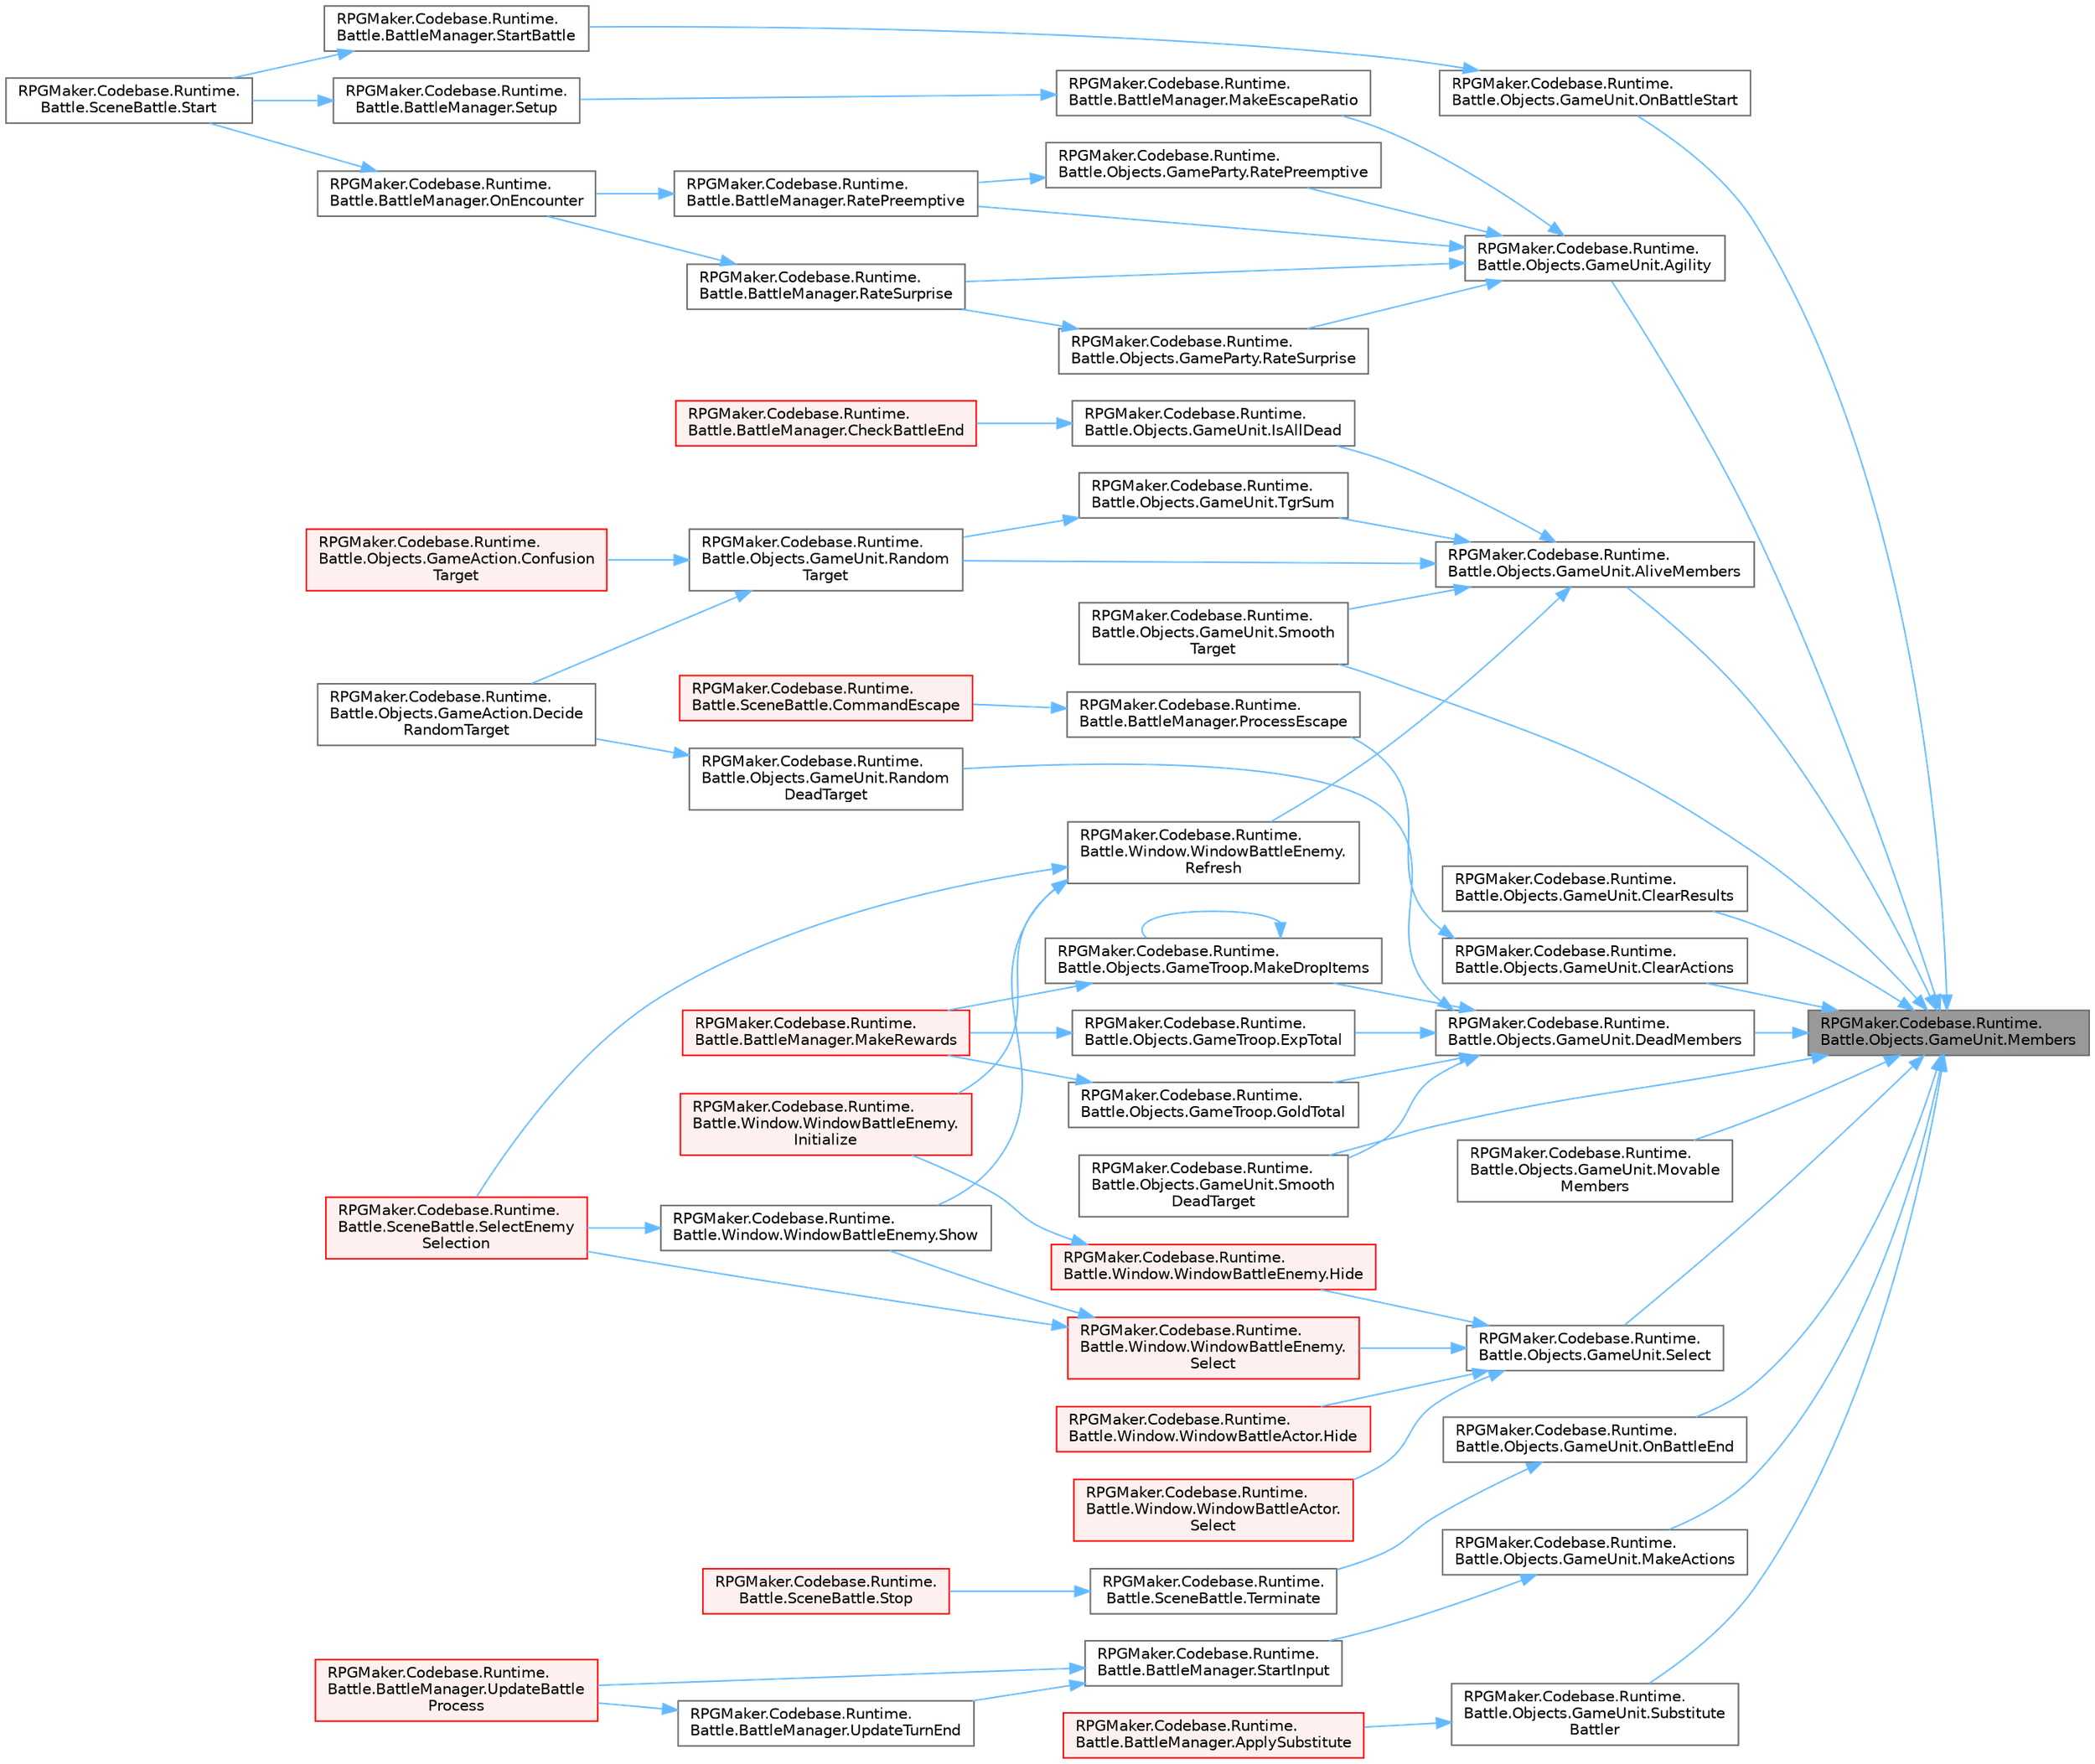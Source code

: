 digraph "RPGMaker.Codebase.Runtime.Battle.Objects.GameUnit.Members"
{
 // LATEX_PDF_SIZE
  bgcolor="transparent";
  edge [fontname=Helvetica,fontsize=10,labelfontname=Helvetica,labelfontsize=10];
  node [fontname=Helvetica,fontsize=10,shape=box,height=0.2,width=0.4];
  rankdir="RL";
  Node1 [id="Node000001",label="RPGMaker.Codebase.Runtime.\lBattle.Objects.GameUnit.Members",height=0.2,width=0.4,color="gray40", fillcolor="grey60", style="filled", fontcolor="black",tooltip="戦闘中のバトラー生死問わず全て配列で返す"];
  Node1 -> Node2 [id="edge1_Node000001_Node000002",dir="back",color="steelblue1",style="solid",tooltip=" "];
  Node2 [id="Node000002",label="RPGMaker.Codebase.Runtime.\lBattle.Objects.GameUnit.Agility",height=0.2,width=0.4,color="grey40", fillcolor="white", style="filled",URL="$d5/dd1/class_r_p_g_maker_1_1_codebase_1_1_runtime_1_1_battle_1_1_objects_1_1_game_unit.html#acdee1d170ae205cd1c2a912a0e1fb725",tooltip="ユニットの素早さを返す"];
  Node2 -> Node3 [id="edge2_Node000002_Node000003",dir="back",color="steelblue1",style="solid",tooltip=" "];
  Node3 [id="Node000003",label="RPGMaker.Codebase.Runtime.\lBattle.BattleManager.MakeEscapeRatio",height=0.2,width=0.4,color="grey40", fillcolor="white", style="filled",URL="$d3/d0c/class_r_p_g_maker_1_1_codebase_1_1_runtime_1_1_battle_1_1_battle_manager.html#a05346d8c89aa655a48f679944ed758be",tooltip="逃走確率を設定"];
  Node3 -> Node4 [id="edge3_Node000003_Node000004",dir="back",color="steelblue1",style="solid",tooltip=" "];
  Node4 [id="Node000004",label="RPGMaker.Codebase.Runtime.\lBattle.BattleManager.Setup",height=0.2,width=0.4,color="grey40", fillcolor="white", style="filled",URL="$d3/d0c/class_r_p_g_maker_1_1_codebase_1_1_runtime_1_1_battle_1_1_battle_manager.html#a1213689395979fc94c7836ffcf86c418",tooltip="戦闘の設定"];
  Node4 -> Node5 [id="edge4_Node000004_Node000005",dir="back",color="steelblue1",style="solid",tooltip=" "];
  Node5 [id="Node000005",label="RPGMaker.Codebase.Runtime.\lBattle.SceneBattle.Start",height=0.2,width=0.4,color="grey40", fillcolor="white", style="filled",URL="$dd/d83/class_r_p_g_maker_1_1_codebase_1_1_runtime_1_1_battle_1_1_scene_battle.html#a52668ac9e236a1452c2290bae1331f7d",tooltip="シーンの開始"];
  Node2 -> Node6 [id="edge5_Node000002_Node000006",dir="back",color="steelblue1",style="solid",tooltip=" "];
  Node6 [id="Node000006",label="RPGMaker.Codebase.Runtime.\lBattle.BattleManager.RatePreemptive",height=0.2,width=0.4,color="grey40", fillcolor="white", style="filled",URL="$d3/d0c/class_r_p_g_maker_1_1_codebase_1_1_runtime_1_1_battle_1_1_battle_manager.html#aff904588b2f53dacee560d411d8c2bae",tooltip="先制攻撃の確率"];
  Node6 -> Node7 [id="edge6_Node000006_Node000007",dir="back",color="steelblue1",style="solid",tooltip=" "];
  Node7 [id="Node000007",label="RPGMaker.Codebase.Runtime.\lBattle.BattleManager.OnEncounter",height=0.2,width=0.4,color="grey40", fillcolor="white", style="filled",URL="$d3/d0c/class_r_p_g_maker_1_1_codebase_1_1_runtime_1_1_battle_1_1_battle_manager.html#a564face1a273cab01a7a6bcd230f90e7",tooltip="エンカウント時に呼ばれるハンドラ。 [先制攻撃][不意打ち]の判定"];
  Node7 -> Node5 [id="edge7_Node000007_Node000005",dir="back",color="steelblue1",style="solid",tooltip=" "];
  Node2 -> Node8 [id="edge8_Node000002_Node000008",dir="back",color="steelblue1",style="solid",tooltip=" "];
  Node8 [id="Node000008",label="RPGMaker.Codebase.Runtime.\lBattle.Objects.GameParty.RatePreemptive",height=0.2,width=0.4,color="grey40", fillcolor="white", style="filled",URL="$d7/db3/class_r_p_g_maker_1_1_codebase_1_1_runtime_1_1_battle_1_1_objects_1_1_game_party.html#a844d7a0b629840cb6d39d220ca13369e",tooltip="指定敵素早さに対して先制攻撃の確率を返す"];
  Node8 -> Node6 [id="edge9_Node000008_Node000006",dir="back",color="steelblue1",style="solid",tooltip=" "];
  Node2 -> Node9 [id="edge10_Node000002_Node000009",dir="back",color="steelblue1",style="solid",tooltip=" "];
  Node9 [id="Node000009",label="RPGMaker.Codebase.Runtime.\lBattle.BattleManager.RateSurprise",height=0.2,width=0.4,color="grey40", fillcolor="white", style="filled",URL="$d3/d0c/class_r_p_g_maker_1_1_codebase_1_1_runtime_1_1_battle_1_1_battle_manager.html#a26bfcb90cef371dec60ee116bba7eaf7",tooltip="不意打ちの確率"];
  Node9 -> Node7 [id="edge11_Node000009_Node000007",dir="back",color="steelblue1",style="solid",tooltip=" "];
  Node2 -> Node10 [id="edge12_Node000002_Node000010",dir="back",color="steelblue1",style="solid",tooltip=" "];
  Node10 [id="Node000010",label="RPGMaker.Codebase.Runtime.\lBattle.Objects.GameParty.RateSurprise",height=0.2,width=0.4,color="grey40", fillcolor="white", style="filled",URL="$d7/db3/class_r_p_g_maker_1_1_codebase_1_1_runtime_1_1_battle_1_1_objects_1_1_game_party.html#a994fbeaa57b23151cf358f3322aa5da3",tooltip="指定敵素早さに対して不意打ちの確率を返す"];
  Node10 -> Node9 [id="edge13_Node000010_Node000009",dir="back",color="steelblue1",style="solid",tooltip=" "];
  Node1 -> Node11 [id="edge14_Node000001_Node000011",dir="back",color="steelblue1",style="solid",tooltip=" "];
  Node11 [id="Node000011",label="RPGMaker.Codebase.Runtime.\lBattle.Objects.GameUnit.AliveMembers",height=0.2,width=0.4,color="grey40", fillcolor="white", style="filled",URL="$d5/dd1/class_r_p_g_maker_1_1_codebase_1_1_runtime_1_1_battle_1_1_objects_1_1_game_unit.html#a99688263aa8ddd44650be52e147f9f7a",tooltip="生存しているバトラーを配列で返す"];
  Node11 -> Node12 [id="edge15_Node000011_Node000012",dir="back",color="steelblue1",style="solid",tooltip=" "];
  Node12 [id="Node000012",label="RPGMaker.Codebase.Runtime.\lBattle.Objects.GameUnit.IsAllDead",height=0.2,width=0.4,color="grey40", fillcolor="white", style="filled",URL="$d5/dd1/class_r_p_g_maker_1_1_codebase_1_1_runtime_1_1_battle_1_1_objects_1_1_game_unit.html#a6e3c10804a290d1e8c97c9c648f5a267",tooltip="全バトラーが死亡したか"];
  Node12 -> Node13 [id="edge16_Node000012_Node000013",dir="back",color="steelblue1",style="solid",tooltip=" "];
  Node13 [id="Node000013",label="RPGMaker.Codebase.Runtime.\lBattle.BattleManager.CheckBattleEnd",height=0.2,width=0.4,color="red", fillcolor="#FFF0F0", style="filled",URL="$d3/d0c/class_r_p_g_maker_1_1_codebase_1_1_runtime_1_1_battle_1_1_battle_manager.html#ae5cd0667f987a8cb66a47a7f138e50b9",tooltip="味方か敵が全滅しているなど戦闘終了状態なら終了し、終了を実行したか返す"];
  Node11 -> Node20 [id="edge17_Node000011_Node000020",dir="back",color="steelblue1",style="solid",tooltip=" "];
  Node20 [id="Node000020",label="RPGMaker.Codebase.Runtime.\lBattle.Objects.GameUnit.Random\lTarget",height=0.2,width=0.4,color="grey40", fillcolor="white", style="filled",URL="$d5/dd1/class_r_p_g_maker_1_1_codebase_1_1_runtime_1_1_battle_1_1_objects_1_1_game_unit.html#a99dea491d2f719297bf73716fa26c701",tooltip="含まれるバトラーからランダムに1体を返す"];
  Node20 -> Node21 [id="edge18_Node000020_Node000021",dir="back",color="steelblue1",style="solid",tooltip=" "];
  Node21 [id="Node000021",label="RPGMaker.Codebase.Runtime.\lBattle.Objects.GameAction.Confusion\lTarget",height=0.2,width=0.4,color="red", fillcolor="#FFF0F0", style="filled",URL="$db/d00/class_r_p_g_maker_1_1_codebase_1_1_runtime_1_1_battle_1_1_objects_1_1_game_action.html#ab0f8a305520f9cc46c49d288e0c50b73",tooltip="😁 混乱している場合の、対象バトラーを選んで返す"];
  Node20 -> Node30 [id="edge19_Node000020_Node000030",dir="back",color="steelblue1",style="solid",tooltip=" "];
  Node30 [id="Node000030",label="RPGMaker.Codebase.Runtime.\lBattle.Objects.GameAction.Decide\lRandomTarget",height=0.2,width=0.4,color="grey40", fillcolor="white", style="filled",URL="$db/d00/class_r_p_g_maker_1_1_codebase_1_1_runtime_1_1_battle_1_1_objects_1_1_game_action.html#a93bc9797feee411b5fe38079623a6413",tooltip="😁 [範囲]に沿って、対象をランダムに決定"];
  Node11 -> Node31 [id="edge20_Node000011_Node000031",dir="back",color="steelblue1",style="solid",tooltip=" "];
  Node31 [id="Node000031",label="RPGMaker.Codebase.Runtime.\lBattle.Window.WindowBattleEnemy.\lRefresh",height=0.2,width=0.4,color="grey40", fillcolor="white", style="filled",URL="$d6/dc5/class_r_p_g_maker_1_1_codebase_1_1_runtime_1_1_battle_1_1_window_1_1_window_battle_enemy.html#a730dbdc4b687148cde2d8235ae4e8f5f",tooltip="コンテンツの再描画"];
  Node31 -> Node32 [id="edge21_Node000031_Node000032",dir="back",color="steelblue1",style="solid",tooltip=" "];
  Node32 [id="Node000032",label="RPGMaker.Codebase.Runtime.\lBattle.Window.WindowBattleEnemy.\lInitialize",height=0.2,width=0.4,color="red", fillcolor="#FFF0F0", style="filled",URL="$d6/dc5/class_r_p_g_maker_1_1_codebase_1_1_runtime_1_1_battle_1_1_window_1_1_window_battle_enemy.html#a229bd17c9a8c01e33d76e4399f7dd766",tooltip="初期化"];
  Node31 -> Node36 [id="edge22_Node000031_Node000036",dir="back",color="steelblue1",style="solid",tooltip=" "];
  Node36 [id="Node000036",label="RPGMaker.Codebase.Runtime.\lBattle.SceneBattle.SelectEnemy\lSelection",height=0.2,width=0.4,color="red", fillcolor="#FFF0F0", style="filled",URL="$dd/d83/class_r_p_g_maker_1_1_codebase_1_1_runtime_1_1_battle_1_1_scene_battle.html#adb30b60ce6472dae50e98402ec1c7c8a",tooltip="[敵キャラ]選択ウィンドウの準備"];
  Node31 -> Node44 [id="edge23_Node000031_Node000044",dir="back",color="steelblue1",style="solid",tooltip=" "];
  Node44 [id="Node000044",label="RPGMaker.Codebase.Runtime.\lBattle.Window.WindowBattleEnemy.Show",height=0.2,width=0.4,color="grey40", fillcolor="white", style="filled",URL="$d6/dc5/class_r_p_g_maker_1_1_codebase_1_1_runtime_1_1_battle_1_1_window_1_1_window_battle_enemy.html#af56be249205601dccb91d340ca2dc37e",tooltip="ウィンドウを表示"];
  Node44 -> Node36 [id="edge24_Node000044_Node000036",dir="back",color="steelblue1",style="solid",tooltip=" "];
  Node11 -> Node45 [id="edge25_Node000011_Node000045",dir="back",color="steelblue1",style="solid",tooltip=" "];
  Node45 [id="Node000045",label="RPGMaker.Codebase.Runtime.\lBattle.Objects.GameUnit.Smooth\lTarget",height=0.2,width=0.4,color="grey40", fillcolor="white", style="filled",URL="$d5/dd1/class_r_p_g_maker_1_1_codebase_1_1_runtime_1_1_battle_1_1_objects_1_1_game_unit.html#a5a85d87e051c097eab4faab4594bc545",tooltip="指定番号のメンバーを優先して生きているメンバーを返す"];
  Node11 -> Node46 [id="edge26_Node000011_Node000046",dir="back",color="steelblue1",style="solid",tooltip=" "];
  Node46 [id="Node000046",label="RPGMaker.Codebase.Runtime.\lBattle.Objects.GameUnit.TgrSum",height=0.2,width=0.4,color="grey40", fillcolor="white", style="filled",URL="$d5/dd1/class_r_p_g_maker_1_1_codebase_1_1_runtime_1_1_battle_1_1_objects_1_1_game_unit.html#a4b6a8baf5dfd3fae574757e09e0c4b01",tooltip="生きているメンバーの[狙われ率]の合計を返す"];
  Node46 -> Node20 [id="edge27_Node000046_Node000020",dir="back",color="steelblue1",style="solid",tooltip=" "];
  Node1 -> Node47 [id="edge28_Node000001_Node000047",dir="back",color="steelblue1",style="solid",tooltip=" "];
  Node47 [id="Node000047",label="RPGMaker.Codebase.Runtime.\lBattle.Objects.GameUnit.ClearActions",height=0.2,width=0.4,color="grey40", fillcolor="white", style="filled",URL="$d5/dd1/class_r_p_g_maker_1_1_codebase_1_1_runtime_1_1_battle_1_1_objects_1_1_game_unit.html#ac8c86dace2d5d208a92cd1b0b68fd0f9",tooltip="アクションを取り消す"];
  Node47 -> Node48 [id="edge29_Node000047_Node000048",dir="back",color="steelblue1",style="solid",tooltip=" "];
  Node48 [id="Node000048",label="RPGMaker.Codebase.Runtime.\lBattle.BattleManager.ProcessEscape",height=0.2,width=0.4,color="grey40", fillcolor="white", style="filled",URL="$d3/d0c/class_r_p_g_maker_1_1_codebase_1_1_runtime_1_1_battle_1_1_battle_manager.html#a038e353195b544c8608e572e8a12cc40",tooltip="逃走処理を行い、逃走が成功したか返す"];
  Node48 -> Node49 [id="edge30_Node000048_Node000049",dir="back",color="steelblue1",style="solid",tooltip=" "];
  Node49 [id="Node000049",label="RPGMaker.Codebase.Runtime.\lBattle.SceneBattle.CommandEscape",height=0.2,width=0.4,color="red", fillcolor="#FFF0F0", style="filled",URL="$dd/d83/class_r_p_g_maker_1_1_codebase_1_1_runtime_1_1_battle_1_1_scene_battle.html#ac39dc56622f109fbc054b3145453d477",tooltip="[逃げる]コマンドのハンドラ"];
  Node1 -> Node51 [id="edge31_Node000001_Node000051",dir="back",color="steelblue1",style="solid",tooltip=" "];
  Node51 [id="Node000051",label="RPGMaker.Codebase.Runtime.\lBattle.Objects.GameUnit.ClearResults",height=0.2,width=0.4,color="grey40", fillcolor="white", style="filled",URL="$d5/dd1/class_r_p_g_maker_1_1_codebase_1_1_runtime_1_1_battle_1_1_objects_1_1_game_unit.html#a4677fbc5a71b8472c0594e3bfe966807",tooltip="アクションの結果を取り消す"];
  Node1 -> Node52 [id="edge32_Node000001_Node000052",dir="back",color="steelblue1",style="solid",tooltip=" "];
  Node52 [id="Node000052",label="RPGMaker.Codebase.Runtime.\lBattle.Objects.GameUnit.DeadMembers",height=0.2,width=0.4,color="grey40", fillcolor="white", style="filled",URL="$d5/dd1/class_r_p_g_maker_1_1_codebase_1_1_runtime_1_1_battle_1_1_objects_1_1_game_unit.html#ae094fdf030bc71afebcac90e04d6ce60",tooltip="死亡しているバトラーを配列で返す"];
  Node52 -> Node53 [id="edge33_Node000052_Node000053",dir="back",color="steelblue1",style="solid",tooltip=" "];
  Node53 [id="Node000053",label="RPGMaker.Codebase.Runtime.\lBattle.Objects.GameTroop.ExpTotal",height=0.2,width=0.4,color="grey40", fillcolor="white", style="filled",URL="$d7/dfb/class_r_p_g_maker_1_1_codebase_1_1_runtime_1_1_battle_1_1_objects_1_1_game_troop.html#abcb7c386d330c2d84f7ee281e0dfa13a",tooltip="[敵キャラ]の合計EXPを返す"];
  Node53 -> Node54 [id="edge34_Node000053_Node000054",dir="back",color="steelblue1",style="solid",tooltip=" "];
  Node54 [id="Node000054",label="RPGMaker.Codebase.Runtime.\lBattle.BattleManager.MakeRewards",height=0.2,width=0.4,color="red", fillcolor="#FFF0F0", style="filled",URL="$d3/d0c/class_r_p_g_maker_1_1_codebase_1_1_runtime_1_1_battle_1_1_battle_manager.html#a1953e07057797fe55b861a478991c691",tooltip="報酬を設定"];
  Node52 -> Node56 [id="edge35_Node000052_Node000056",dir="back",color="steelblue1",style="solid",tooltip=" "];
  Node56 [id="Node000056",label="RPGMaker.Codebase.Runtime.\lBattle.Objects.GameTroop.GoldTotal",height=0.2,width=0.4,color="grey40", fillcolor="white", style="filled",URL="$d7/dfb/class_r_p_g_maker_1_1_codebase_1_1_runtime_1_1_battle_1_1_objects_1_1_game_troop.html#aad90e41c9315c578c0b151c1e911a27d",tooltip="[敵キャラ]からの合計取得金額を返す"];
  Node56 -> Node54 [id="edge36_Node000056_Node000054",dir="back",color="steelblue1",style="solid",tooltip=" "];
  Node52 -> Node57 [id="edge37_Node000052_Node000057",dir="back",color="steelblue1",style="solid",tooltip=" "];
  Node57 [id="Node000057",label="RPGMaker.Codebase.Runtime.\lBattle.Objects.GameTroop.MakeDropItems",height=0.2,width=0.4,color="grey40", fillcolor="white", style="filled",URL="$d7/dfb/class_r_p_g_maker_1_1_codebase_1_1_runtime_1_1_battle_1_1_objects_1_1_game_troop.html#a1938643a7a558b708d645f886ef18b06",tooltip="ドロップアイテムを作成して配列で返す"];
  Node57 -> Node57 [id="edge38_Node000057_Node000057",dir="back",color="steelblue1",style="solid",tooltip=" "];
  Node57 -> Node54 [id="edge39_Node000057_Node000054",dir="back",color="steelblue1",style="solid",tooltip=" "];
  Node52 -> Node58 [id="edge40_Node000052_Node000058",dir="back",color="steelblue1",style="solid",tooltip=" "];
  Node58 [id="Node000058",label="RPGMaker.Codebase.Runtime.\lBattle.Objects.GameUnit.Random\lDeadTarget",height=0.2,width=0.4,color="grey40", fillcolor="white", style="filled",URL="$d5/dd1/class_r_p_g_maker_1_1_codebase_1_1_runtime_1_1_battle_1_1_objects_1_1_game_unit.html#a8fd23ec0e648fb35c25036817b88f3bb",tooltip="死亡したバトラーからランダムに1体を返す"];
  Node58 -> Node30 [id="edge41_Node000058_Node000030",dir="back",color="steelblue1",style="solid",tooltip=" "];
  Node52 -> Node59 [id="edge42_Node000052_Node000059",dir="back",color="steelblue1",style="solid",tooltip=" "];
  Node59 [id="Node000059",label="RPGMaker.Codebase.Runtime.\lBattle.Objects.GameUnit.Smooth\lDeadTarget",height=0.2,width=0.4,color="grey40", fillcolor="white", style="filled",URL="$d5/dd1/class_r_p_g_maker_1_1_codebase_1_1_runtime_1_1_battle_1_1_objects_1_1_game_unit.html#a9147e62375251793cb73c6eed4f1c9ee",tooltip="指定番号のメンバーを優先して死亡しているメンバーを返す"];
  Node1 -> Node60 [id="edge43_Node000001_Node000060",dir="back",color="steelblue1",style="solid",tooltip=" "];
  Node60 [id="Node000060",label="RPGMaker.Codebase.Runtime.\lBattle.Objects.GameUnit.MakeActions",height=0.2,width=0.4,color="grey40", fillcolor="white", style="filled",URL="$d5/dd1/class_r_p_g_maker_1_1_codebase_1_1_runtime_1_1_battle_1_1_objects_1_1_game_unit.html#a0c05f2a2d806932bdc6cd5e1f4c9784e",tooltip="戦闘行動を作成する"];
  Node60 -> Node61 [id="edge44_Node000060_Node000061",dir="back",color="steelblue1",style="solid",tooltip=" "];
  Node61 [id="Node000061",label="RPGMaker.Codebase.Runtime.\lBattle.BattleManager.StartInput",height=0.2,width=0.4,color="grey40", fillcolor="white", style="filled",URL="$d3/d0c/class_r_p_g_maker_1_1_codebase_1_1_runtime_1_1_battle_1_1_battle_manager.html#a6b62fe176e7343511eccb71cc64a649d",tooltip="入力開始"];
  Node61 -> Node16 [id="edge45_Node000061_Node000016",dir="back",color="steelblue1",style="solid",tooltip=" "];
  Node16 [id="Node000016",label="RPGMaker.Codebase.Runtime.\lBattle.BattleManager.UpdateBattle\lProcess",height=0.2,width=0.4,color="red", fillcolor="#FFF0F0", style="filled",URL="$d3/d0c/class_r_p_g_maker_1_1_codebase_1_1_runtime_1_1_battle_1_1_battle_manager.html#ab1b1a217800bdf216e587050b9916a08",tooltip="Update処理"];
  Node61 -> Node62 [id="edge46_Node000061_Node000062",dir="back",color="steelblue1",style="solid",tooltip=" "];
  Node62 [id="Node000062",label="RPGMaker.Codebase.Runtime.\lBattle.BattleManager.UpdateTurnEnd",height=0.2,width=0.4,color="grey40", fillcolor="white", style="filled",URL="$d3/d0c/class_r_p_g_maker_1_1_codebase_1_1_runtime_1_1_battle_1_1_battle_manager.html#aed00d1de679836772c61ff6c934cec7c",tooltip="ターン終了のアップテート"];
  Node62 -> Node16 [id="edge47_Node000062_Node000016",dir="back",color="steelblue1",style="solid",tooltip=" "];
  Node1 -> Node63 [id="edge48_Node000001_Node000063",dir="back",color="steelblue1",style="solid",tooltip=" "];
  Node63 [id="Node000063",label="RPGMaker.Codebase.Runtime.\lBattle.Objects.GameUnit.Movable\lMembers",height=0.2,width=0.4,color="grey40", fillcolor="white", style="filled",URL="$d5/dd1/class_r_p_g_maker_1_1_codebase_1_1_runtime_1_1_battle_1_1_objects_1_1_game_unit.html#a2c5dc56ed62022d1bd2ac55bd40b65fc",tooltip="動ける(死亡や麻痺などでない)バトラーを配列で返す"];
  Node1 -> Node64 [id="edge49_Node000001_Node000064",dir="back",color="steelblue1",style="solid",tooltip=" "];
  Node64 [id="Node000064",label="RPGMaker.Codebase.Runtime.\lBattle.Objects.GameUnit.OnBattleEnd",height=0.2,width=0.4,color="grey40", fillcolor="white", style="filled",URL="$d5/dd1/class_r_p_g_maker_1_1_codebase_1_1_runtime_1_1_battle_1_1_objects_1_1_game_unit.html#a9ee082d1f5b3806983aa3f3c3c0d3cf6",tooltip="戦闘終了時に呼ばれるハンドラ"];
  Node64 -> Node65 [id="edge50_Node000064_Node000065",dir="back",color="steelblue1",style="solid",tooltip=" "];
  Node65 [id="Node000065",label="RPGMaker.Codebase.Runtime.\lBattle.SceneBattle.Terminate",height=0.2,width=0.4,color="grey40", fillcolor="white", style="filled",URL="$dd/d83/class_r_p_g_maker_1_1_codebase_1_1_runtime_1_1_battle_1_1_scene_battle.html#a8dd7cb22d96207c1d7df687eedcc1f1c",tooltip="遷移前のシーン中断"];
  Node65 -> Node66 [id="edge51_Node000065_Node000066",dir="back",color="steelblue1",style="solid",tooltip=" "];
  Node66 [id="Node000066",label="RPGMaker.Codebase.Runtime.\lBattle.SceneBattle.Stop",height=0.2,width=0.4,color="red", fillcolor="#FFF0F0", style="filled",URL="$dd/d83/class_r_p_g_maker_1_1_codebase_1_1_runtime_1_1_battle_1_1_scene_battle.html#ad7094243c2ebe20568e4340f09882bae",tooltip="シーンの停止"];
  Node1 -> Node71 [id="edge52_Node000001_Node000071",dir="back",color="steelblue1",style="solid",tooltip=" "];
  Node71 [id="Node000071",label="RPGMaker.Codebase.Runtime.\lBattle.Objects.GameUnit.OnBattleStart",height=0.2,width=0.4,color="grey40", fillcolor="white", style="filled",URL="$d5/dd1/class_r_p_g_maker_1_1_codebase_1_1_runtime_1_1_battle_1_1_objects_1_1_game_unit.html#ad38ea32b3653d667d731730afea4fb1e",tooltip="戦闘開始時に呼ばれるハンドラ"];
  Node71 -> Node72 [id="edge53_Node000071_Node000072",dir="back",color="steelblue1",style="solid",tooltip=" "];
  Node72 [id="Node000072",label="RPGMaker.Codebase.Runtime.\lBattle.BattleManager.StartBattle",height=0.2,width=0.4,color="grey40", fillcolor="white", style="filled",URL="$d3/d0c/class_r_p_g_maker_1_1_codebase_1_1_runtime_1_1_battle_1_1_battle_manager.html#a229709f8943369d529f47e3ebf1b8b49",tooltip="戦闘開始"];
  Node72 -> Node5 [id="edge54_Node000072_Node000005",dir="back",color="steelblue1",style="solid",tooltip=" "];
  Node1 -> Node73 [id="edge55_Node000001_Node000073",dir="back",color="steelblue1",style="solid",tooltip=" "];
  Node73 [id="Node000073",label="RPGMaker.Codebase.Runtime.\lBattle.Objects.GameUnit.Select",height=0.2,width=0.4,color="grey40", fillcolor="white", style="filled",URL="$d5/dd1/class_r_p_g_maker_1_1_codebase_1_1_runtime_1_1_battle_1_1_objects_1_1_game_unit.html#a882eb5e5880377d90624fd3cbd0cd720",tooltip="指定されたバトラーを選択する"];
  Node73 -> Node74 [id="edge56_Node000073_Node000074",dir="back",color="steelblue1",style="solid",tooltip=" "];
  Node74 [id="Node000074",label="RPGMaker.Codebase.Runtime.\lBattle.Window.WindowBattleActor.Hide",height=0.2,width=0.4,color="red", fillcolor="#FFF0F0", style="filled",URL="$d9/dec/class_r_p_g_maker_1_1_codebase_1_1_runtime_1_1_battle_1_1_window_1_1_window_battle_actor.html#a3b35f2f5baf1c97dd7aae353d13f3a48",tooltip="ウィンドウを非表示(閉じるわけではない)"];
  Node73 -> Node79 [id="edge57_Node000073_Node000079",dir="back",color="steelblue1",style="solid",tooltip=" "];
  Node79 [id="Node000079",label="RPGMaker.Codebase.Runtime.\lBattle.Window.WindowBattleEnemy.Hide",height=0.2,width=0.4,color="red", fillcolor="#FFF0F0", style="filled",URL="$d6/dc5/class_r_p_g_maker_1_1_codebase_1_1_runtime_1_1_battle_1_1_window_1_1_window_battle_enemy.html#a8226ff2a4872613958108e4ce46feea4",tooltip="ウィンドウを非表示(閉じるわけではない)"];
  Node79 -> Node32 [id="edge58_Node000079_Node000032",dir="back",color="steelblue1",style="solid",tooltip=" "];
  Node73 -> Node92 [id="edge59_Node000073_Node000092",dir="back",color="steelblue1",style="solid",tooltip=" "];
  Node92 [id="Node000092",label="RPGMaker.Codebase.Runtime.\lBattle.Window.WindowBattleActor.\lSelect",height=0.2,width=0.4,color="red", fillcolor="#FFF0F0", style="filled",URL="$d9/dec/class_r_p_g_maker_1_1_codebase_1_1_runtime_1_1_battle_1_1_window_1_1_window_battle_actor.html#a00947fdbb0f3b295e78b75f844267ffb",tooltip="指定した番号の項目を選択"];
  Node73 -> Node96 [id="edge60_Node000073_Node000096",dir="back",color="steelblue1",style="solid",tooltip=" "];
  Node96 [id="Node000096",label="RPGMaker.Codebase.Runtime.\lBattle.Window.WindowBattleEnemy.\lSelect",height=0.2,width=0.4,color="red", fillcolor="#FFF0F0", style="filled",URL="$d6/dc5/class_r_p_g_maker_1_1_codebase_1_1_runtime_1_1_battle_1_1_window_1_1_window_battle_enemy.html#a657020bb09abdab9303255926e87c0c7",tooltip="指定した番号の項目を選択"];
  Node96 -> Node36 [id="edge61_Node000096_Node000036",dir="back",color="steelblue1",style="solid",tooltip=" "];
  Node96 -> Node44 [id="edge62_Node000096_Node000044",dir="back",color="steelblue1",style="solid",tooltip=" "];
  Node1 -> Node59 [id="edge63_Node000001_Node000059",dir="back",color="steelblue1",style="solid",tooltip=" "];
  Node1 -> Node45 [id="edge64_Node000001_Node000045",dir="back",color="steelblue1",style="solid",tooltip=" "];
  Node1 -> Node98 [id="edge65_Node000001_Node000098",dir="back",color="steelblue1",style="solid",tooltip=" "];
  Node98 [id="Node000098",label="RPGMaker.Codebase.Runtime.\lBattle.Objects.GameUnit.Substitute\lBattler",height=0.2,width=0.4,color="grey40", fillcolor="white", style="filled",URL="$d5/dd1/class_r_p_g_maker_1_1_codebase_1_1_runtime_1_1_battle_1_1_objects_1_1_game_unit.html#a4f3609c58da5fd479168f41ba0cf2ebc",tooltip="身代わりのバトラーを返す"];
  Node98 -> Node99 [id="edge66_Node000098_Node000099",dir="back",color="steelblue1",style="solid",tooltip=" "];
  Node99 [id="Node000099",label="RPGMaker.Codebase.Runtime.\lBattle.BattleManager.ApplySubstitute",height=0.2,width=0.4,color="red", fillcolor="#FFF0F0", style="filled",URL="$d3/d0c/class_r_p_g_maker_1_1_codebase_1_1_runtime_1_1_battle_1_1_battle_manager.html#af4e4839300137c597bddc0c87bbde721",tooltip="対象が死んでいるなどしたら、代わりを選んで返す。 問題なければ、対象をそのまま返す"];
}
